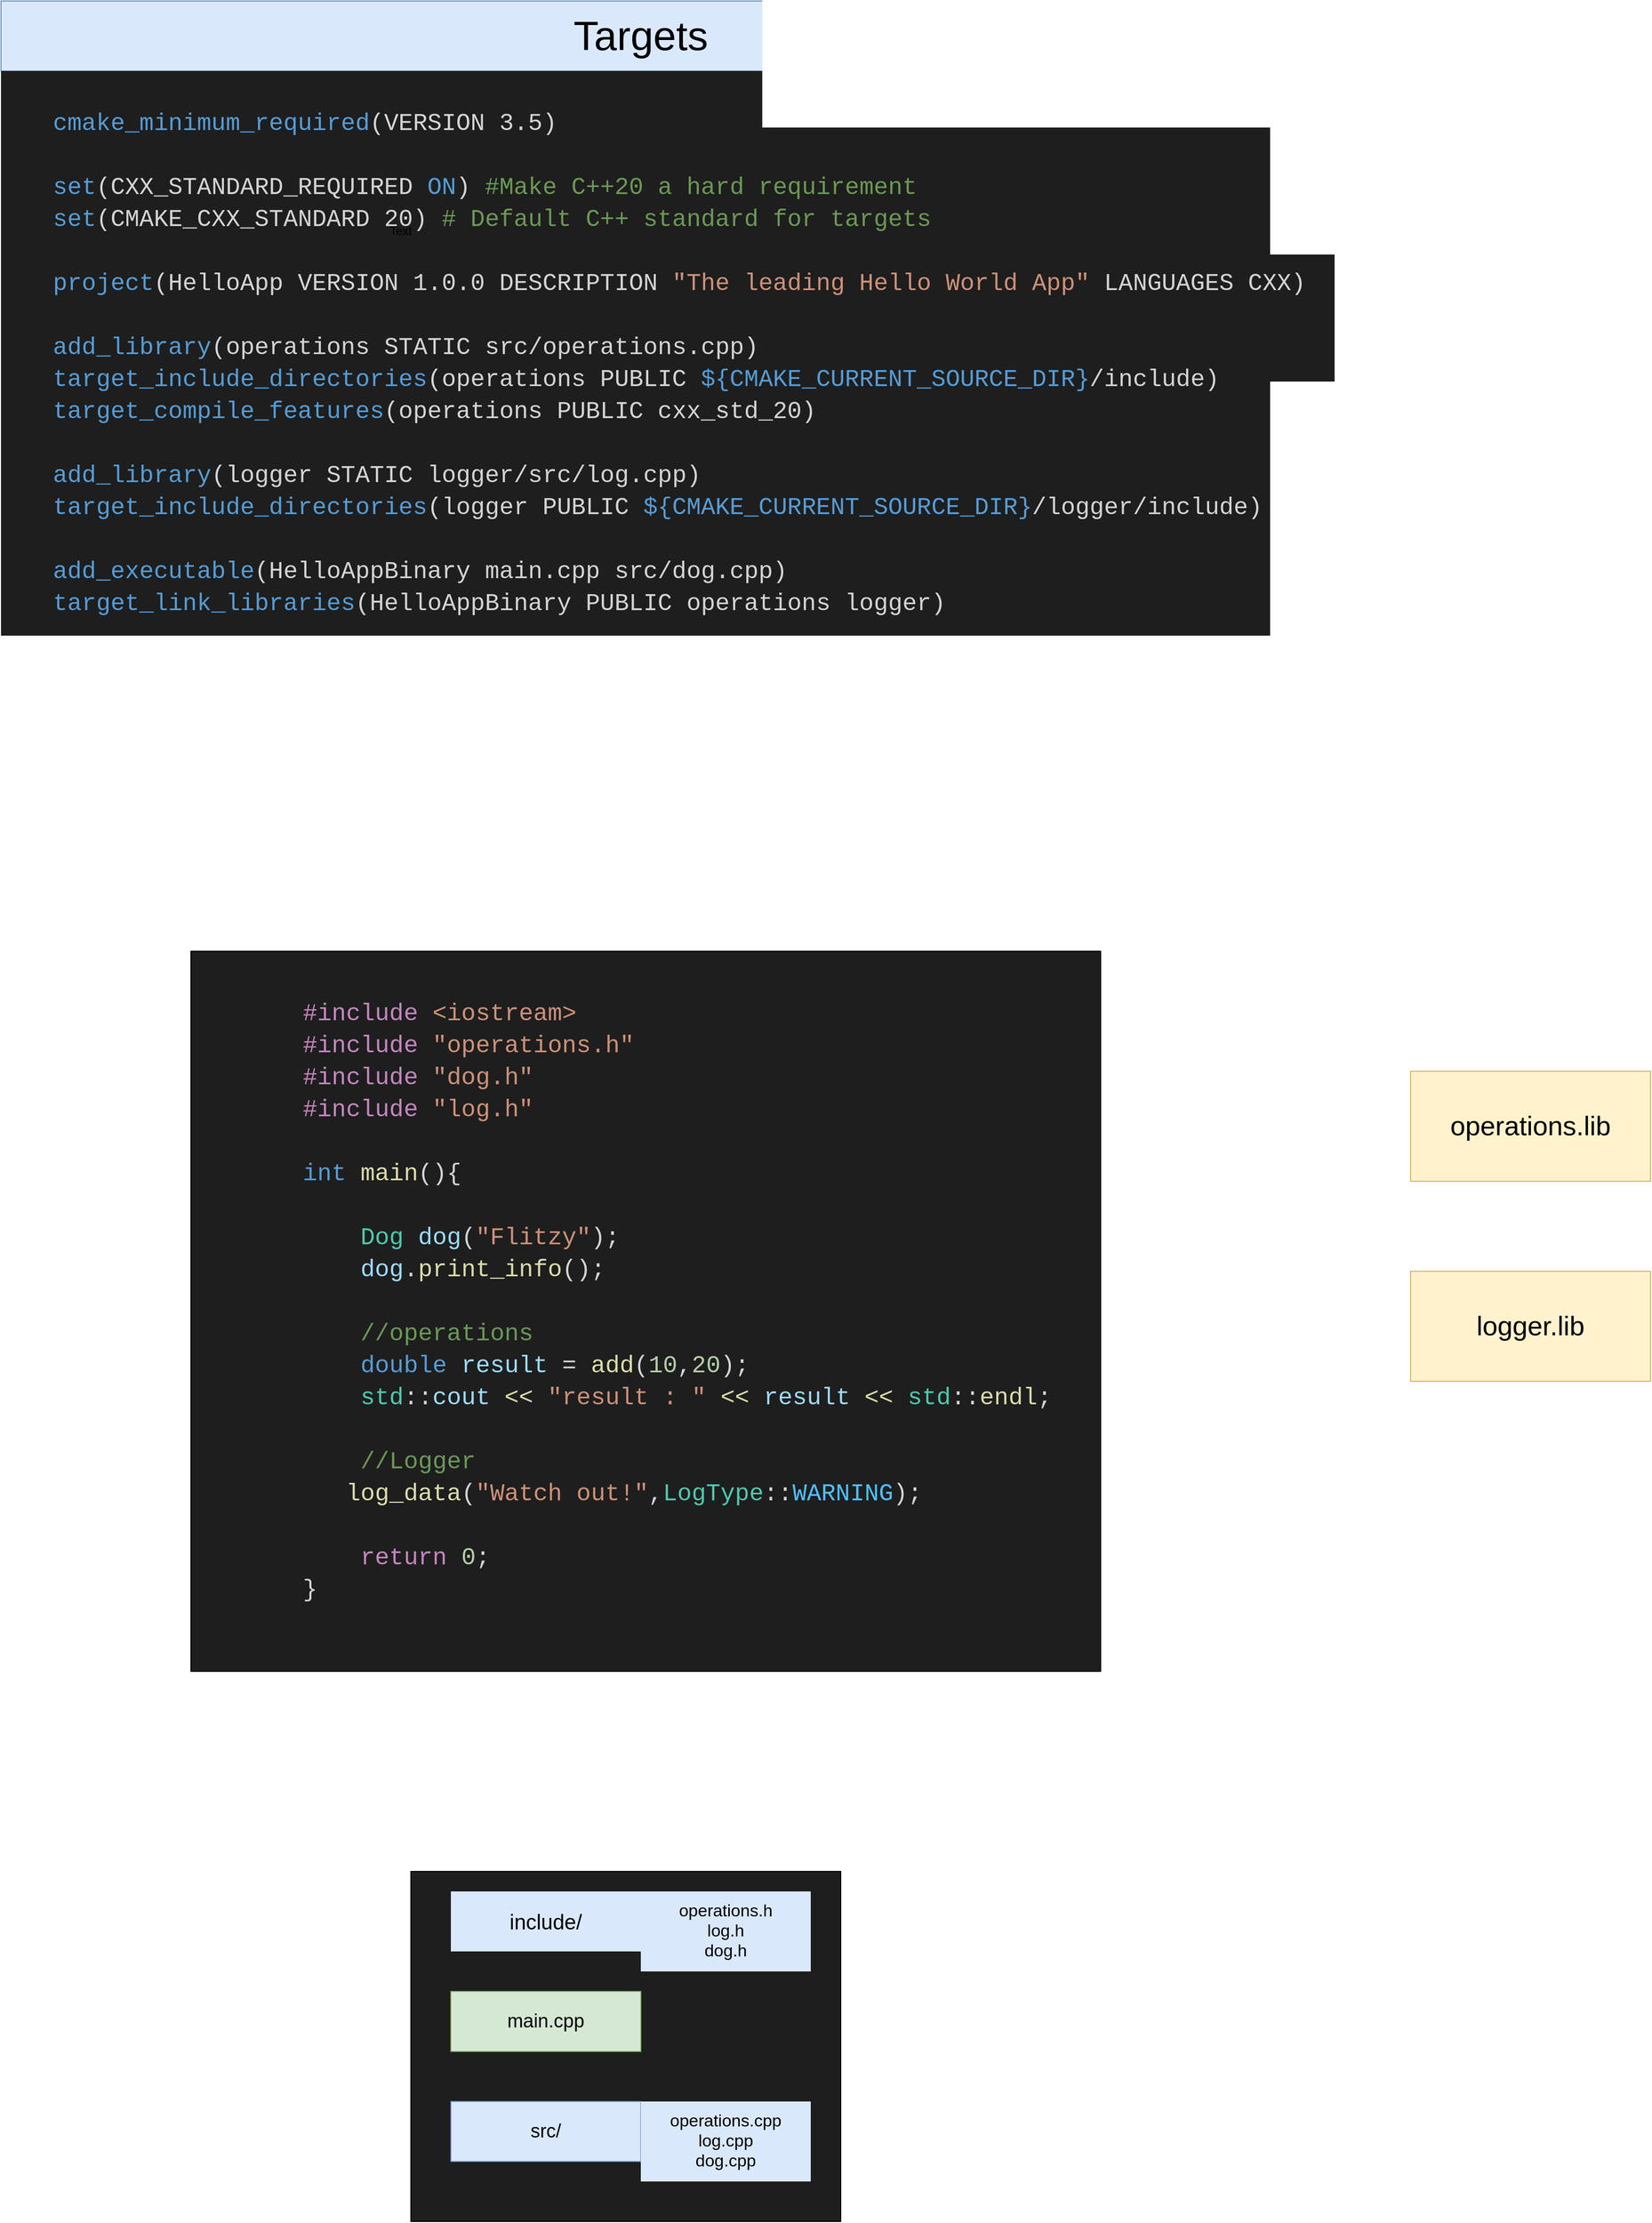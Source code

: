 <mxfile version="14.5.10" type="github">
  <diagram id="D2Kagv_ZQXwV2hKBQd58" name="Page-1">
    <mxGraphModel dx="1490" dy="649" grid="1" gridSize="10" guides="1" tooltips="1" connect="1" arrows="1" fold="1" page="1" pageScale="1" pageWidth="2339" pageHeight="3300" math="0" shadow="0">
      <root>
        <mxCell id="0" />
        <mxCell id="1" parent="0" />
        <mxCell id="JgRqBhruN-MorIZ5BhJ4-11" value="" style="rounded=0;whiteSpace=wrap;html=1;fillColor=#1e1e1e;" vertex="1" parent="1">
          <mxGeometry x="540" y="2070" width="430" height="350" as="geometry" />
        </mxCell>
        <mxCell id="JgRqBhruN-MorIZ5BhJ4-7" value="" style="rounded=0;whiteSpace=wrap;html=1;fillColor=#1e1e1e;" vertex="1" parent="1">
          <mxGeometry x="320" y="1150" width="910" height="720" as="geometry" />
        </mxCell>
        <mxCell id="JgRqBhruN-MorIZ5BhJ4-5" value="" style="rounded=0;whiteSpace=wrap;html=1;fillColor=#dae8fc;strokeColor=#6c8ebf;" vertex="1" parent="1">
          <mxGeometry x="130" y="200" width="1280" height="70" as="geometry" />
        </mxCell>
        <mxCell id="JgRqBhruN-MorIZ5BhJ4-2" value="" style="rounded=0;whiteSpace=wrap;html=1;strokeColor=none;fillColor=#1e1e1e;" vertex="1" parent="1">
          <mxGeometry x="130" y="270" width="1280" height="620" as="geometry" />
        </mxCell>
        <mxCell id="JgRqBhruN-MorIZ5BhJ4-1" value="&lt;div style=&quot;color: rgb(212, 212, 212); background-color: rgb(30, 30, 30); font-family: &amp;quot;consolas&amp;quot;, &amp;quot;courier new&amp;quot;, monospace; font-weight: normal; font-size: 24px; line-height: 32px;&quot;&gt;&lt;div&gt;&lt;span style=&quot;color: #569cd6&quot;&gt;cmake_minimum_required&lt;/span&gt;&lt;span style=&quot;color: #d4d4d4&quot;&gt;(VERSION&amp;nbsp;3.5)&lt;/span&gt;&lt;/div&gt;&lt;br&gt;&lt;div&gt;&lt;span style=&quot;color: #569cd6&quot;&gt;set&lt;/span&gt;&lt;span style=&quot;color: #d4d4d4&quot;&gt;(CXX_STANDARD_REQUIRED&amp;nbsp;&lt;/span&gt;&lt;span style=&quot;color: #569cd6&quot;&gt;ON&lt;/span&gt;&lt;span style=&quot;color: #d4d4d4&quot;&gt;)&amp;nbsp;&lt;/span&gt;&lt;span style=&quot;color: #6a9955&quot;&gt;#Make&amp;nbsp;C++20&amp;nbsp;a&amp;nbsp;hard&amp;nbsp;requirement&lt;/span&gt;&lt;/div&gt;&lt;div&gt;&lt;span style=&quot;color: #569cd6&quot;&gt;set&lt;/span&gt;&lt;span style=&quot;color: #d4d4d4&quot;&gt;(CMAKE_CXX_STANDARD&amp;nbsp;20)&amp;nbsp;&lt;/span&gt;&lt;span style=&quot;color: #6a9955&quot;&gt;#&amp;nbsp;Default&amp;nbsp;C++&amp;nbsp;standard&amp;nbsp;for&amp;nbsp;targets&lt;/span&gt;&lt;/div&gt;&lt;br&gt;&lt;div&gt;&lt;span style=&quot;color: #569cd6&quot;&gt;project&lt;/span&gt;&lt;span style=&quot;color: #d4d4d4&quot;&gt;(HelloApp&amp;nbsp;VERSION&amp;nbsp;1.0.0&amp;nbsp;DESCRIPTION&amp;nbsp;&lt;/span&gt;&lt;span style=&quot;color: #ce9178&quot;&gt;&quot;The&amp;nbsp;leading&amp;nbsp;Hello&amp;nbsp;World&amp;nbsp;App&quot;&lt;/span&gt;&lt;span style=&quot;color: #d4d4d4&quot;&gt;&amp;nbsp;LANGUAGES&amp;nbsp;CXX)&amp;nbsp;&amp;nbsp;&lt;/span&gt;&lt;/div&gt;&lt;br&gt;&lt;div&gt;&lt;span style=&quot;color: #569cd6&quot;&gt;add_library&lt;/span&gt;&lt;span style=&quot;color: #d4d4d4&quot;&gt;(operations&amp;nbsp;STATIC&amp;nbsp;src/operations.cpp)&lt;/span&gt;&lt;/div&gt;&lt;div&gt;&lt;span style=&quot;color: #569cd6&quot;&gt;target_include_directories&lt;/span&gt;&lt;span style=&quot;color: #d4d4d4&quot;&gt;(operations&amp;nbsp;PUBLIC&amp;nbsp;&lt;/span&gt;&lt;span style=&quot;color: #569cd6&quot;&gt;${CMAKE_CURRENT_SOURCE_DIR}&lt;/span&gt;&lt;span style=&quot;color: #d4d4d4&quot;&gt;/include)&lt;/span&gt;&lt;/div&gt;&lt;div&gt;&lt;span style=&quot;color: #569cd6&quot;&gt;target_compile_features&lt;/span&gt;&lt;span style=&quot;color: #d4d4d4&quot;&gt;(operations&amp;nbsp;PUBLIC&amp;nbsp;cxx_std_20)&lt;/span&gt;&lt;/div&gt;&lt;br&gt;&lt;div&gt;&lt;span style=&quot;color: #569cd6&quot;&gt;add_library&lt;/span&gt;&lt;span style=&quot;color: #d4d4d4&quot;&gt;(logger&amp;nbsp;STATIC&amp;nbsp;logger/src/log.cpp)&lt;/span&gt;&lt;/div&gt;&lt;div&gt;&lt;span style=&quot;color: #569cd6&quot;&gt;target_include_directories&lt;/span&gt;&lt;span style=&quot;color: #d4d4d4&quot;&gt;(logger&amp;nbsp;PUBLIC&amp;nbsp;&lt;/span&gt;&lt;span style=&quot;color: #569cd6&quot;&gt;${CMAKE_CURRENT_SOURCE_DIR}&lt;/span&gt;&lt;span style=&quot;color: #d4d4d4&quot;&gt;/logger/include)&lt;/span&gt;&lt;/div&gt;&lt;br&gt;&lt;div&gt;&lt;span style=&quot;color: #569cd6&quot;&gt;add_executable&lt;/span&gt;&lt;span style=&quot;color: #d4d4d4&quot;&gt;(HelloAppBinary&amp;nbsp;main.cpp&amp;nbsp;src/dog.cpp)&lt;/span&gt;&lt;/div&gt;&lt;div&gt;&lt;span style=&quot;color: #569cd6&quot;&gt;target_link_libraries&lt;/span&gt;&lt;span style=&quot;color: #d4d4d4&quot;&gt;(HelloAppBinary&amp;nbsp;PUBLIC&amp;nbsp;operations&amp;nbsp;logger)&lt;/span&gt;&lt;/div&gt;&lt;/div&gt;" style="text;whiteSpace=wrap;html=1;" vertex="1" parent="1">
          <mxGeometry x="180" y="300" width="550" height="590" as="geometry" />
        </mxCell>
        <mxCell id="JgRqBhruN-MorIZ5BhJ4-3" value="Text" style="text;html=1;strokeColor=none;fillColor=none;align=center;verticalAlign=middle;whiteSpace=wrap;rounded=0;" vertex="1" parent="1">
          <mxGeometry x="510" y="420" width="40" height="20" as="geometry" />
        </mxCell>
        <mxCell id="JgRqBhruN-MorIZ5BhJ4-4" value="&lt;font style=&quot;font-size: 41px&quot;&gt;Targets&lt;/font&gt;" style="text;html=1;strokeColor=none;fillColor=none;align=center;verticalAlign=middle;whiteSpace=wrap;rounded=0;" vertex="1" parent="1">
          <mxGeometry x="640" y="220" width="260" height="30" as="geometry" />
        </mxCell>
        <mxCell id="JgRqBhruN-MorIZ5BhJ4-6" value="&lt;div style=&quot;color: rgb(212, 212, 212); background-color: rgb(30, 30, 30); font-family: &amp;quot;consolas&amp;quot;, &amp;quot;courier new&amp;quot;, monospace; font-weight: normal; font-size: 24px; line-height: 32px;&quot;&gt;&lt;div&gt;&lt;span style=&quot;color: #c586c0&quot;&gt;#include&lt;/span&gt;&lt;span style=&quot;color: #569cd6&quot;&gt;&amp;nbsp;&lt;/span&gt;&lt;span style=&quot;color: #ce9178&quot;&gt;&amp;lt;iostream&amp;gt;&lt;/span&gt;&lt;/div&gt;&lt;div&gt;&lt;span style=&quot;color: #c586c0&quot;&gt;#include&lt;/span&gt;&lt;span style=&quot;color: #569cd6&quot;&gt;&amp;nbsp;&lt;/span&gt;&lt;span style=&quot;color: #ce9178&quot;&gt;&quot;operations.h&quot;&lt;/span&gt;&lt;/div&gt;&lt;div&gt;&lt;span style=&quot;color: #c586c0&quot;&gt;#include&lt;/span&gt;&lt;span style=&quot;color: #569cd6&quot;&gt;&amp;nbsp;&lt;/span&gt;&lt;span style=&quot;color: #ce9178&quot;&gt;&quot;dog.h&quot;&lt;/span&gt;&lt;/div&gt;&lt;div&gt;&lt;span style=&quot;color: #c586c0&quot;&gt;#include&lt;/span&gt;&lt;span style=&quot;color: #569cd6&quot;&gt;&amp;nbsp;&lt;/span&gt;&lt;span style=&quot;color: #ce9178&quot;&gt;&quot;log.h&quot;&lt;/span&gt;&lt;/div&gt;&lt;br&gt;&lt;div&gt;&lt;span style=&quot;color: #569cd6&quot;&gt;int&lt;/span&gt;&lt;span style=&quot;color: #d4d4d4&quot;&gt;&amp;nbsp;&lt;/span&gt;&lt;span style=&quot;color: #dcdcaa&quot;&gt;main&lt;/span&gt;&lt;span style=&quot;color: #d4d4d4&quot;&gt;(){&lt;/span&gt;&lt;/div&gt;&lt;br&gt;&lt;div&gt;&lt;span style=&quot;color: #d4d4d4&quot;&gt;&amp;nbsp;&amp;nbsp;&amp;nbsp;&amp;nbsp;&lt;/span&gt;&lt;span style=&quot;color: #4ec9b0&quot;&gt;Dog&lt;/span&gt;&lt;span style=&quot;color: #d4d4d4&quot;&gt;&amp;nbsp;&lt;/span&gt;&lt;span style=&quot;color: #9cdcfe&quot;&gt;dog&lt;/span&gt;&lt;span style=&quot;color: #d4d4d4&quot;&gt;(&lt;/span&gt;&lt;span style=&quot;color: #ce9178&quot;&gt;&quot;Flitzy&quot;&lt;/span&gt;&lt;span style=&quot;color: #d4d4d4&quot;&gt;);&lt;/span&gt;&lt;/div&gt;&lt;div&gt;&lt;span style=&quot;color: #d4d4d4&quot;&gt;&amp;nbsp;&amp;nbsp;&amp;nbsp;&amp;nbsp;&lt;/span&gt;&lt;span style=&quot;color: #9cdcfe&quot;&gt;dog&lt;/span&gt;&lt;span style=&quot;color: #d4d4d4&quot;&gt;.&lt;/span&gt;&lt;span style=&quot;color: #dcdcaa&quot;&gt;print_info&lt;/span&gt;&lt;span style=&quot;color: #d4d4d4&quot;&gt;();&lt;/span&gt;&lt;/div&gt;&lt;br&gt;&lt;div&gt;&lt;span style=&quot;color: #6a9955&quot;&gt;&amp;nbsp;&amp;nbsp;&amp;nbsp;&amp;nbsp;//operations&lt;/span&gt;&lt;/div&gt;&lt;div&gt;&lt;span style=&quot;color: #d4d4d4&quot;&gt;&amp;nbsp;&amp;nbsp;&amp;nbsp;&amp;nbsp;&lt;/span&gt;&lt;span style=&quot;color: #569cd6&quot;&gt;double&lt;/span&gt;&lt;span style=&quot;color: #d4d4d4&quot;&gt;&amp;nbsp;&lt;/span&gt;&lt;span style=&quot;color: #9cdcfe&quot;&gt;result&lt;/span&gt;&lt;span style=&quot;color: #d4d4d4&quot;&gt;&amp;nbsp;=&amp;nbsp;&lt;/span&gt;&lt;span style=&quot;color: #dcdcaa&quot;&gt;add&lt;/span&gt;&lt;span style=&quot;color: #d4d4d4&quot;&gt;(&lt;/span&gt;&lt;span style=&quot;color: #b5cea8&quot;&gt;10&lt;/span&gt;&lt;span style=&quot;color: #d4d4d4&quot;&gt;,&lt;/span&gt;&lt;span style=&quot;color: #b5cea8&quot;&gt;20&lt;/span&gt;&lt;span style=&quot;color: #d4d4d4&quot;&gt;);&lt;/span&gt;&lt;/div&gt;&lt;div&gt;&lt;span style=&quot;color: #d4d4d4&quot;&gt;&amp;nbsp;&amp;nbsp;&amp;nbsp;&amp;nbsp;&lt;/span&gt;&lt;span style=&quot;color: #4ec9b0&quot;&gt;std&lt;/span&gt;&lt;span style=&quot;color: #d4d4d4&quot;&gt;::&lt;/span&gt;&lt;span style=&quot;color: #9cdcfe&quot;&gt;cout&lt;/span&gt;&lt;span style=&quot;color: #d4d4d4&quot;&gt;&amp;nbsp;&lt;/span&gt;&lt;span style=&quot;color: #dcdcaa&quot;&gt;&amp;lt;&amp;lt;&lt;/span&gt;&lt;span style=&quot;color: #d4d4d4&quot;&gt;&amp;nbsp;&lt;/span&gt;&lt;span style=&quot;color: #ce9178&quot;&gt;&quot;result&amp;nbsp;:&amp;nbsp;&quot;&lt;/span&gt;&lt;span style=&quot;color: #d4d4d4&quot;&gt;&amp;nbsp;&lt;/span&gt;&lt;span style=&quot;color: #dcdcaa&quot;&gt;&amp;lt;&amp;lt;&lt;/span&gt;&lt;span style=&quot;color: #d4d4d4&quot;&gt;&amp;nbsp;&lt;/span&gt;&lt;span style=&quot;color: #9cdcfe&quot;&gt;result&lt;/span&gt;&lt;span style=&quot;color: #d4d4d4&quot;&gt;&amp;nbsp;&lt;/span&gt;&lt;span style=&quot;color: #dcdcaa&quot;&gt;&amp;lt;&amp;lt;&lt;/span&gt;&lt;span style=&quot;color: #d4d4d4&quot;&gt;&amp;nbsp;&lt;/span&gt;&lt;span style=&quot;color: #4ec9b0&quot;&gt;std&lt;/span&gt;&lt;span style=&quot;color: #d4d4d4&quot;&gt;::&lt;/span&gt;&lt;span style=&quot;color: #dcdcaa&quot;&gt;endl&lt;/span&gt;&lt;span style=&quot;color: #d4d4d4&quot;&gt;;&lt;/span&gt;&lt;/div&gt;&lt;br&gt;&lt;div&gt;&lt;span style=&quot;color: #6a9955&quot;&gt;&amp;nbsp;&amp;nbsp;&amp;nbsp;&amp;nbsp;//Logger&lt;/span&gt;&lt;/div&gt;&lt;div&gt;&lt;span style=&quot;color: #d4d4d4&quot;&gt;&amp;nbsp;&amp;nbsp;&amp;nbsp;&lt;/span&gt;&lt;span style=&quot;color: #dcdcaa&quot;&gt;log_data&lt;/span&gt;&lt;span style=&quot;color: #d4d4d4&quot;&gt;(&lt;/span&gt;&lt;span style=&quot;color: #ce9178&quot;&gt;&quot;Watch&amp;nbsp;out!&quot;&lt;/span&gt;&lt;span style=&quot;color: #d4d4d4&quot;&gt;,&lt;/span&gt;&lt;span style=&quot;color: #4ec9b0&quot;&gt;LogType&lt;/span&gt;&lt;span style=&quot;color: #d4d4d4&quot;&gt;::&lt;/span&gt;&lt;span style=&quot;color: #4fc1ff&quot;&gt;WARNING&lt;/span&gt;&lt;span style=&quot;color: #d4d4d4&quot;&gt;);&lt;/span&gt;&lt;/div&gt;&lt;br&gt;&lt;div&gt;&lt;span style=&quot;color: #d4d4d4&quot;&gt;&amp;nbsp;&amp;nbsp;&amp;nbsp;&amp;nbsp;&lt;/span&gt;&lt;span style=&quot;color: #c586c0&quot;&gt;return&lt;/span&gt;&lt;span style=&quot;color: #d4d4d4&quot;&gt;&amp;nbsp;&lt;/span&gt;&lt;span style=&quot;color: #b5cea8&quot;&gt;0&lt;/span&gt;&lt;span style=&quot;color: #d4d4d4&quot;&gt;;&lt;/span&gt;&lt;/div&gt;&lt;div&gt;&lt;span style=&quot;color: #d4d4d4&quot;&gt;}&lt;/span&gt;&lt;/div&gt;&lt;/div&gt;" style="text;whiteSpace=wrap;html=1;" vertex="1" parent="1">
          <mxGeometry x="430" y="1190" width="550" height="620" as="geometry" />
        </mxCell>
        <mxCell id="JgRqBhruN-MorIZ5BhJ4-8" value="&lt;font style=&quot;font-size: 19px&quot;&gt;main.cpp&lt;/font&gt;" style="rounded=0;whiteSpace=wrap;html=1;fillColor=#d5e8d4;strokeColor=#82b366;" vertex="1" parent="1">
          <mxGeometry x="580" y="2190" width="190" height="60" as="geometry" />
        </mxCell>
        <mxCell id="JgRqBhruN-MorIZ5BhJ4-9" value="&lt;font style=&quot;font-size: 21px&quot;&gt;include/&lt;/font&gt;" style="rounded=0;whiteSpace=wrap;html=1;fillColor=#dae8fc;strokeColor=none;" vertex="1" parent="1">
          <mxGeometry x="580" y="2090" width="190" height="60" as="geometry" />
        </mxCell>
        <mxCell id="JgRqBhruN-MorIZ5BhJ4-10" value="&lt;font style=&quot;font-size: 19px&quot;&gt;src/&lt;/font&gt;" style="rounded=0;whiteSpace=wrap;html=1;fillColor=#dae8fc;strokeColor=#6c8ebf;" vertex="1" parent="1">
          <mxGeometry x="580" y="2300" width="190" height="60" as="geometry" />
        </mxCell>
        <mxCell id="JgRqBhruN-MorIZ5BhJ4-12" value="" style="rounded=0;whiteSpace=wrap;html=1;fillColor=#dae8fc;strokeColor=none;" vertex="1" parent="1">
          <mxGeometry x="770" y="2090" width="170" height="80" as="geometry" />
        </mxCell>
        <mxCell id="JgRqBhruN-MorIZ5BhJ4-13" value="&lt;div style=&quot;font-size: 17px&quot;&gt;&lt;font style=&quot;font-size: 17px&quot;&gt;operations.h&lt;/font&gt;&lt;/div&gt;&lt;div style=&quot;font-size: 17px&quot;&gt;&lt;font style=&quot;font-size: 17px&quot;&gt;log.h&lt;/font&gt;&lt;/div&gt;&lt;div style=&quot;font-size: 17px&quot;&gt;&lt;font style=&quot;font-size: 17px&quot;&gt;dog.h&lt;/font&gt;&lt;/div&gt;&lt;div style=&quot;font-size: 17px&quot;&gt;&lt;font style=&quot;font-size: 17px&quot;&gt;&lt;br&gt;&lt;/font&gt;&lt;/div&gt;&lt;div style=&quot;font-size: 17px&quot;&gt;&lt;font style=&quot;font-size: 17px&quot;&gt;&lt;br&gt;&lt;/font&gt;&lt;/div&gt;" style="text;html=1;strokeColor=none;fillColor=none;align=center;verticalAlign=middle;whiteSpace=wrap;rounded=0;" vertex="1" parent="1">
          <mxGeometry x="790" y="2100" width="130" height="100" as="geometry" />
        </mxCell>
        <mxCell id="JgRqBhruN-MorIZ5BhJ4-14" value="" style="rounded=0;whiteSpace=wrap;html=1;fillColor=#dae8fc;strokeColor=none;" vertex="1" parent="1">
          <mxGeometry x="770" y="2300" width="170" height="80" as="geometry" />
        </mxCell>
        <mxCell id="JgRqBhruN-MorIZ5BhJ4-15" value="&lt;div style=&quot;font-size: 17px&quot;&gt;&lt;font style=&quot;font-size: 17px&quot;&gt;operations.cpp&lt;/font&gt;&lt;/div&gt;&lt;div style=&quot;font-size: 17px&quot;&gt;&lt;font style=&quot;font-size: 17px&quot;&gt;log.cpp&lt;/font&gt;&lt;/div&gt;&lt;div style=&quot;font-size: 17px&quot;&gt;&lt;font style=&quot;font-size: 17px&quot;&gt;dog.cpp&lt;/font&gt;&lt;/div&gt;&lt;div style=&quot;font-size: 17px&quot;&gt;&lt;font style=&quot;font-size: 17px&quot;&gt;&lt;br&gt;&lt;/font&gt;&lt;/div&gt;&lt;div style=&quot;font-size: 17px&quot;&gt;&lt;font style=&quot;font-size: 17px&quot;&gt;&lt;br&gt;&lt;/font&gt;&lt;/div&gt;" style="text;html=1;strokeColor=none;fillColor=none;align=center;verticalAlign=middle;whiteSpace=wrap;rounded=0;" vertex="1" parent="1">
          <mxGeometry x="790" y="2310" width="130" height="100" as="geometry" />
        </mxCell>
        <mxCell id="JgRqBhruN-MorIZ5BhJ4-16" value="&lt;font style=&quot;font-size: 27px&quot;&gt;operations.lib&lt;/font&gt;" style="rounded=0;whiteSpace=wrap;html=1;fillColor=#fff2cc;strokeColor=#d6b656;" vertex="1" parent="1">
          <mxGeometry x="1540" y="1270" width="240" height="110" as="geometry" />
        </mxCell>
        <mxCell id="JgRqBhruN-MorIZ5BhJ4-17" value="&lt;font style=&quot;font-size: 27px&quot;&gt;logger.lib&lt;/font&gt;" style="rounded=0;whiteSpace=wrap;html=1;fillColor=#fff2cc;strokeColor=#d6b656;" vertex="1" parent="1">
          <mxGeometry x="1540" y="1470" width="240" height="110" as="geometry" />
        </mxCell>
      </root>
    </mxGraphModel>
  </diagram>
</mxfile>
